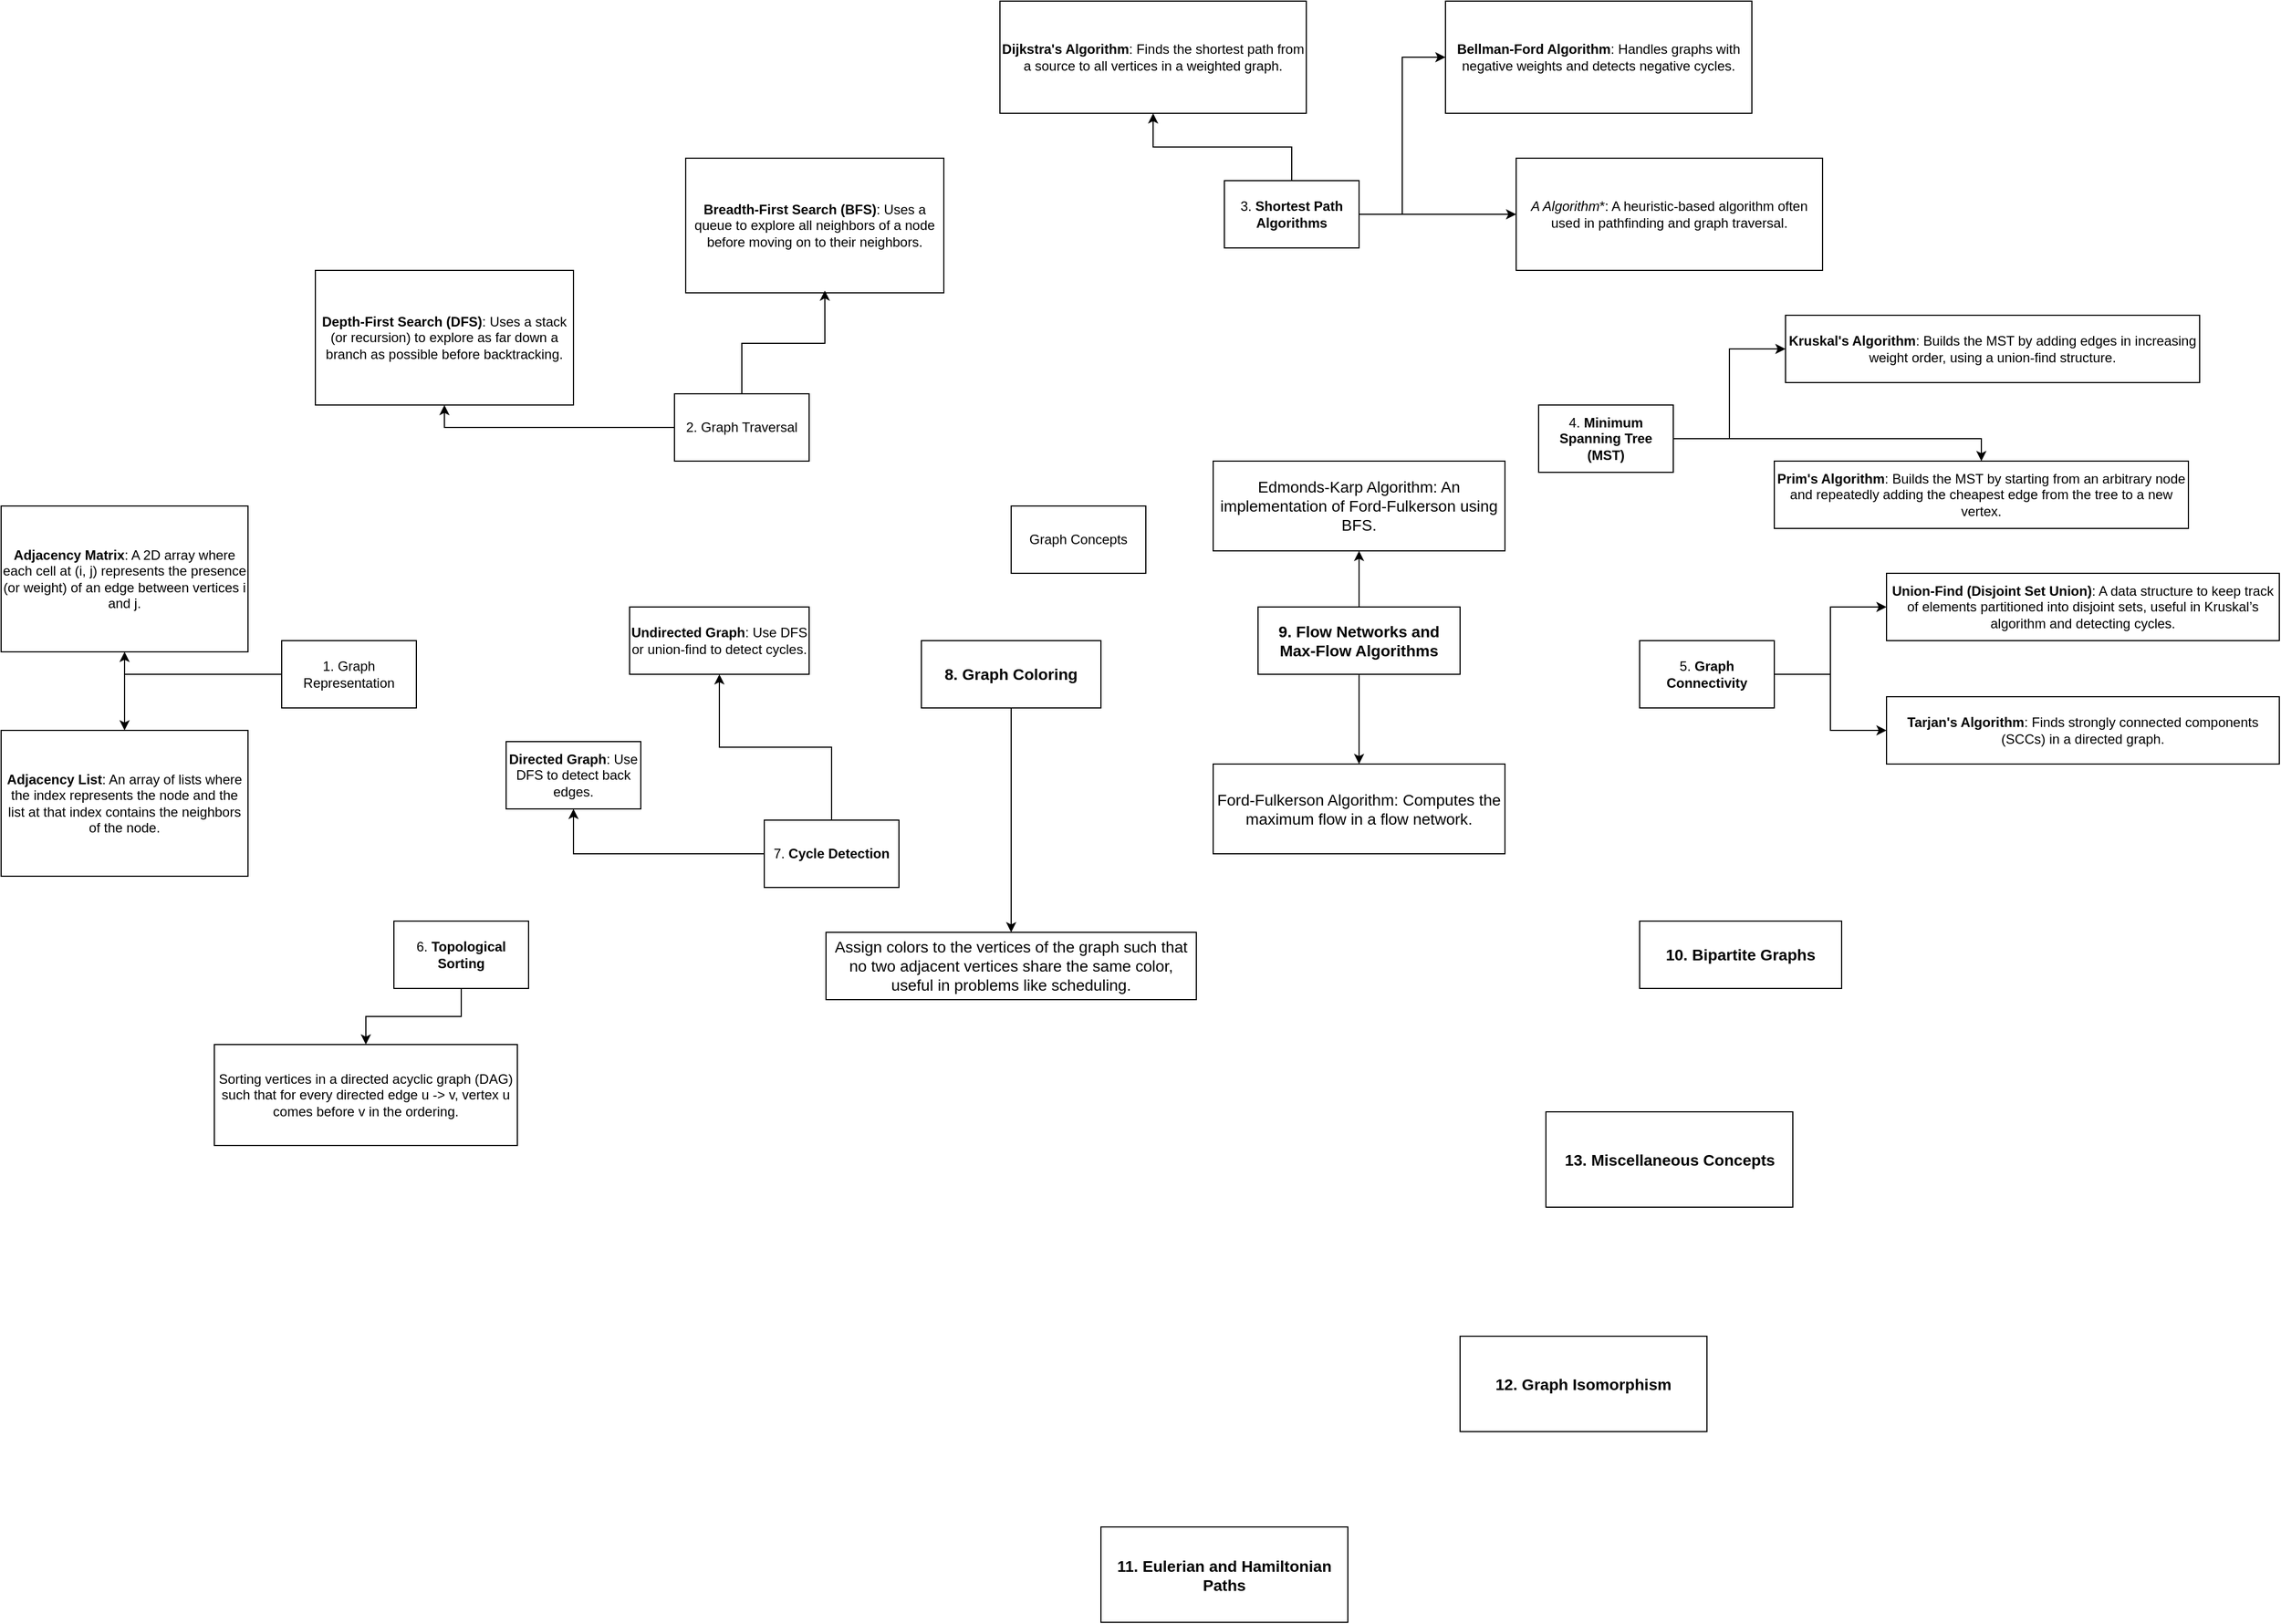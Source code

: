 <mxfile version="24.7.6">
  <diagram name="Page-1" id="0YoQ7BNPho5sO-UluRg9">
    <mxGraphModel dx="1897" dy="1730" grid="1" gridSize="10" guides="1" tooltips="1" connect="1" arrows="1" fold="1" page="1" pageScale="1" pageWidth="827" pageHeight="1169" math="0" shadow="0">
      <root>
        <mxCell id="0" />
        <mxCell id="1" parent="0" />
        <mxCell id="m7aj5oLY5AbvG_hLqnwf-1" value="Graph Concepts" style="rounded=0;whiteSpace=wrap;html=1;" vertex="1" parent="1">
          <mxGeometry x="440" y="120" width="120" height="60" as="geometry" />
        </mxCell>
        <mxCell id="m7aj5oLY5AbvG_hLqnwf-17" style="edgeStyle=orthogonalEdgeStyle;rounded=0;orthogonalLoop=1;jettySize=auto;html=1;entryX=0.5;entryY=1;entryDx=0;entryDy=0;" edge="1" parent="1" source="m7aj5oLY5AbvG_hLqnwf-2" target="m7aj5oLY5AbvG_hLqnwf-15">
          <mxGeometry relative="1" as="geometry" />
        </mxCell>
        <mxCell id="m7aj5oLY5AbvG_hLqnwf-18" style="edgeStyle=orthogonalEdgeStyle;rounded=0;orthogonalLoop=1;jettySize=auto;html=1;" edge="1" parent="1" source="m7aj5oLY5AbvG_hLqnwf-2" target="m7aj5oLY5AbvG_hLqnwf-16">
          <mxGeometry relative="1" as="geometry" />
        </mxCell>
        <mxCell id="m7aj5oLY5AbvG_hLqnwf-2" value="1. Graph Representation" style="rounded=0;whiteSpace=wrap;html=1;" vertex="1" parent="1">
          <mxGeometry x="-210" y="240" width="120" height="60" as="geometry" />
        </mxCell>
        <mxCell id="m7aj5oLY5AbvG_hLqnwf-21" style="edgeStyle=orthogonalEdgeStyle;rounded=0;orthogonalLoop=1;jettySize=auto;html=1;entryX=0.5;entryY=1;entryDx=0;entryDy=0;" edge="1" parent="1" source="m7aj5oLY5AbvG_hLqnwf-3" target="m7aj5oLY5AbvG_hLqnwf-19">
          <mxGeometry relative="1" as="geometry" />
        </mxCell>
        <mxCell id="m7aj5oLY5AbvG_hLqnwf-3" value="2. Graph Traversal" style="rounded=0;whiteSpace=wrap;html=1;" vertex="1" parent="1">
          <mxGeometry x="140" y="20" width="120" height="60" as="geometry" />
        </mxCell>
        <mxCell id="m7aj5oLY5AbvG_hLqnwf-26" style="edgeStyle=orthogonalEdgeStyle;rounded=0;orthogonalLoop=1;jettySize=auto;html=1;entryX=0.5;entryY=1;entryDx=0;entryDy=0;" edge="1" parent="1" source="m7aj5oLY5AbvG_hLqnwf-4" target="m7aj5oLY5AbvG_hLqnwf-23">
          <mxGeometry relative="1" as="geometry" />
        </mxCell>
        <mxCell id="m7aj5oLY5AbvG_hLqnwf-27" style="edgeStyle=orthogonalEdgeStyle;rounded=0;orthogonalLoop=1;jettySize=auto;html=1;entryX=0;entryY=0.5;entryDx=0;entryDy=0;" edge="1" parent="1" source="m7aj5oLY5AbvG_hLqnwf-4" target="m7aj5oLY5AbvG_hLqnwf-24">
          <mxGeometry relative="1" as="geometry" />
        </mxCell>
        <mxCell id="m7aj5oLY5AbvG_hLqnwf-28" style="edgeStyle=orthogonalEdgeStyle;rounded=0;orthogonalLoop=1;jettySize=auto;html=1;entryX=0;entryY=0.5;entryDx=0;entryDy=0;" edge="1" parent="1" source="m7aj5oLY5AbvG_hLqnwf-4" target="m7aj5oLY5AbvG_hLqnwf-25">
          <mxGeometry relative="1" as="geometry" />
        </mxCell>
        <mxCell id="m7aj5oLY5AbvG_hLqnwf-4" value="3. &lt;strong&gt;Shortest Path Algorithms&lt;/strong&gt;" style="rounded=0;whiteSpace=wrap;html=1;" vertex="1" parent="1">
          <mxGeometry x="630" y="-170" width="120" height="60" as="geometry" />
        </mxCell>
        <mxCell id="m7aj5oLY5AbvG_hLqnwf-31" style="edgeStyle=orthogonalEdgeStyle;rounded=0;orthogonalLoop=1;jettySize=auto;html=1;entryX=0;entryY=0.5;entryDx=0;entryDy=0;" edge="1" parent="1" source="m7aj5oLY5AbvG_hLqnwf-5" target="m7aj5oLY5AbvG_hLqnwf-29">
          <mxGeometry relative="1" as="geometry" />
        </mxCell>
        <mxCell id="m7aj5oLY5AbvG_hLqnwf-32" style="edgeStyle=orthogonalEdgeStyle;rounded=0;orthogonalLoop=1;jettySize=auto;html=1;entryX=0.5;entryY=0;entryDx=0;entryDy=0;" edge="1" parent="1" source="m7aj5oLY5AbvG_hLqnwf-5" target="m7aj5oLY5AbvG_hLqnwf-30">
          <mxGeometry relative="1" as="geometry" />
        </mxCell>
        <mxCell id="m7aj5oLY5AbvG_hLqnwf-5" value="4. &lt;strong&gt;Minimum Spanning Tree (MST)&lt;/strong&gt;" style="rounded=0;whiteSpace=wrap;html=1;" vertex="1" parent="1">
          <mxGeometry x="910" y="30" width="120" height="60" as="geometry" />
        </mxCell>
        <mxCell id="m7aj5oLY5AbvG_hLqnwf-35" style="edgeStyle=orthogonalEdgeStyle;rounded=0;orthogonalLoop=1;jettySize=auto;html=1;entryX=0;entryY=0.5;entryDx=0;entryDy=0;" edge="1" parent="1" source="m7aj5oLY5AbvG_hLqnwf-6" target="m7aj5oLY5AbvG_hLqnwf-33">
          <mxGeometry relative="1" as="geometry" />
        </mxCell>
        <mxCell id="m7aj5oLY5AbvG_hLqnwf-36" style="edgeStyle=orthogonalEdgeStyle;rounded=0;orthogonalLoop=1;jettySize=auto;html=1;" edge="1" parent="1" source="m7aj5oLY5AbvG_hLqnwf-6" target="m7aj5oLY5AbvG_hLqnwf-34">
          <mxGeometry relative="1" as="geometry" />
        </mxCell>
        <mxCell id="m7aj5oLY5AbvG_hLqnwf-6" value="5. &lt;strong&gt;Graph Connectivity&lt;/strong&gt;" style="rounded=0;whiteSpace=wrap;html=1;" vertex="1" parent="1">
          <mxGeometry x="1000" y="240" width="120" height="60" as="geometry" />
        </mxCell>
        <mxCell id="m7aj5oLY5AbvG_hLqnwf-38" style="edgeStyle=orthogonalEdgeStyle;rounded=0;orthogonalLoop=1;jettySize=auto;html=1;" edge="1" parent="1" source="m7aj5oLY5AbvG_hLqnwf-7" target="m7aj5oLY5AbvG_hLqnwf-37">
          <mxGeometry relative="1" as="geometry" />
        </mxCell>
        <mxCell id="m7aj5oLY5AbvG_hLqnwf-7" value="6. &lt;strong&gt;Topological Sorting&lt;/strong&gt;" style="rounded=0;whiteSpace=wrap;html=1;" vertex="1" parent="1">
          <mxGeometry x="-110" y="490" width="120" height="60" as="geometry" />
        </mxCell>
        <mxCell id="m7aj5oLY5AbvG_hLqnwf-41" style="edgeStyle=orthogonalEdgeStyle;rounded=0;orthogonalLoop=1;jettySize=auto;html=1;entryX=0.5;entryY=1;entryDx=0;entryDy=0;" edge="1" parent="1" source="m7aj5oLY5AbvG_hLqnwf-8" target="m7aj5oLY5AbvG_hLqnwf-39">
          <mxGeometry relative="1" as="geometry" />
        </mxCell>
        <mxCell id="m7aj5oLY5AbvG_hLqnwf-42" style="edgeStyle=orthogonalEdgeStyle;rounded=0;orthogonalLoop=1;jettySize=auto;html=1;entryX=0.5;entryY=1;entryDx=0;entryDy=0;" edge="1" parent="1" source="m7aj5oLY5AbvG_hLqnwf-8" target="m7aj5oLY5AbvG_hLqnwf-40">
          <mxGeometry relative="1" as="geometry" />
        </mxCell>
        <mxCell id="m7aj5oLY5AbvG_hLqnwf-8" value="7. &lt;strong&gt;Cycle Detection&lt;/strong&gt;" style="rounded=0;whiteSpace=wrap;html=1;" vertex="1" parent="1">
          <mxGeometry x="220" y="400" width="120" height="60" as="geometry" />
        </mxCell>
        <mxCell id="m7aj5oLY5AbvG_hLqnwf-44" style="edgeStyle=orthogonalEdgeStyle;rounded=0;orthogonalLoop=1;jettySize=auto;html=1;" edge="1" parent="1" source="m7aj5oLY5AbvG_hLqnwf-9" target="m7aj5oLY5AbvG_hLqnwf-43">
          <mxGeometry relative="1" as="geometry" />
        </mxCell>
        <mxCell id="m7aj5oLY5AbvG_hLqnwf-9" value="&lt;h3&gt;8. &lt;strong&gt;Graph Coloring&lt;/strong&gt;&lt;/h3&gt;" style="rounded=0;whiteSpace=wrap;html=1;" vertex="1" parent="1">
          <mxGeometry x="360" y="240" width="160" height="60" as="geometry" />
        </mxCell>
        <mxCell id="m7aj5oLY5AbvG_hLqnwf-47" style="edgeStyle=orthogonalEdgeStyle;rounded=0;orthogonalLoop=1;jettySize=auto;html=1;" edge="1" parent="1" source="m7aj5oLY5AbvG_hLqnwf-10" target="m7aj5oLY5AbvG_hLqnwf-46">
          <mxGeometry relative="1" as="geometry" />
        </mxCell>
        <mxCell id="m7aj5oLY5AbvG_hLqnwf-48" style="edgeStyle=orthogonalEdgeStyle;rounded=0;orthogonalLoop=1;jettySize=auto;html=1;" edge="1" parent="1" source="m7aj5oLY5AbvG_hLqnwf-10" target="m7aj5oLY5AbvG_hLqnwf-45">
          <mxGeometry relative="1" as="geometry" />
        </mxCell>
        <mxCell id="m7aj5oLY5AbvG_hLqnwf-10" value="&lt;h3&gt;9. &lt;strong&gt;Flow Networks and Max-Flow Algorithms&lt;/strong&gt;&lt;br&gt;&lt;/h3&gt;" style="rounded=0;whiteSpace=wrap;html=1;" vertex="1" parent="1">
          <mxGeometry x="660" y="210" width="180" height="60" as="geometry" />
        </mxCell>
        <mxCell id="m7aj5oLY5AbvG_hLqnwf-11" value="&lt;h3&gt;10. &lt;strong&gt;Bipartite Graphs&lt;/strong&gt;&lt;br&gt;&lt;/h3&gt;" style="rounded=0;whiteSpace=wrap;html=1;" vertex="1" parent="1">
          <mxGeometry x="1000" y="490" width="180" height="60" as="geometry" />
        </mxCell>
        <mxCell id="m7aj5oLY5AbvG_hLqnwf-12" value="&lt;h3&gt;11. &lt;strong&gt;Eulerian and Hamiltonian Paths&lt;/strong&gt;&lt;/h3&gt;" style="rounded=0;whiteSpace=wrap;html=1;" vertex="1" parent="1">
          <mxGeometry x="520" y="1030" width="220" height="85" as="geometry" />
        </mxCell>
        <mxCell id="m7aj5oLY5AbvG_hLqnwf-13" value="&lt;h3&gt;12. &lt;strong&gt;Graph Isomorphism&lt;/strong&gt;&lt;br&gt;&lt;/h3&gt;" style="rounded=0;whiteSpace=wrap;html=1;" vertex="1" parent="1">
          <mxGeometry x="840" y="860" width="220" height="85" as="geometry" />
        </mxCell>
        <mxCell id="m7aj5oLY5AbvG_hLqnwf-14" value="&lt;h3&gt;13. &lt;strong&gt;Miscellaneous Concepts&lt;/strong&gt;&lt;br&gt;&lt;/h3&gt;" style="rounded=0;whiteSpace=wrap;html=1;" vertex="1" parent="1">
          <mxGeometry x="916.5" y="660" width="220" height="85" as="geometry" />
        </mxCell>
        <mxCell id="m7aj5oLY5AbvG_hLqnwf-15" value="&lt;strong&gt;Adjacency Matrix&lt;/strong&gt;: A 2D array where each cell at (i, j) represents the presence (or weight) of an edge between vertices i and j." style="rounded=0;whiteSpace=wrap;html=1;" vertex="1" parent="1">
          <mxGeometry x="-460" y="120" width="220" height="130" as="geometry" />
        </mxCell>
        <mxCell id="m7aj5oLY5AbvG_hLqnwf-16" value="&lt;strong&gt;Adjacency List&lt;/strong&gt;: An array of lists where the index represents the node and the list at that index contains the neighbors of the node." style="rounded=0;whiteSpace=wrap;html=1;" vertex="1" parent="1">
          <mxGeometry x="-460" y="320" width="220" height="130" as="geometry" />
        </mxCell>
        <mxCell id="m7aj5oLY5AbvG_hLqnwf-19" value="&lt;strong&gt;Depth-First Search (DFS)&lt;/strong&gt;: Uses a stack (or recursion) to explore as far down a branch as possible before backtracking." style="rounded=0;whiteSpace=wrap;html=1;" vertex="1" parent="1">
          <mxGeometry x="-180" y="-90" width="230" height="120" as="geometry" />
        </mxCell>
        <mxCell id="m7aj5oLY5AbvG_hLqnwf-20" value="&lt;strong&gt;Breadth-First Search (BFS)&lt;/strong&gt;: Uses a queue to explore all neighbors of a node before moving on to their neighbors." style="rounded=0;whiteSpace=wrap;html=1;" vertex="1" parent="1">
          <mxGeometry x="150" y="-190" width="230" height="120" as="geometry" />
        </mxCell>
        <mxCell id="m7aj5oLY5AbvG_hLqnwf-22" style="edgeStyle=orthogonalEdgeStyle;rounded=0;orthogonalLoop=1;jettySize=auto;html=1;entryX=0.539;entryY=0.983;entryDx=0;entryDy=0;entryPerimeter=0;" edge="1" parent="1" source="m7aj5oLY5AbvG_hLqnwf-3" target="m7aj5oLY5AbvG_hLqnwf-20">
          <mxGeometry relative="1" as="geometry" />
        </mxCell>
        <mxCell id="m7aj5oLY5AbvG_hLqnwf-23" value="&lt;strong&gt;Dijkstra&#39;s Algorithm&lt;/strong&gt;: Finds the shortest path from a source to all vertices in a weighted graph." style="rounded=0;whiteSpace=wrap;html=1;" vertex="1" parent="1">
          <mxGeometry x="430" y="-330" width="273" height="100" as="geometry" />
        </mxCell>
        <mxCell id="m7aj5oLY5AbvG_hLqnwf-24" value="&lt;strong&gt;Bellman-Ford Algorithm&lt;/strong&gt;: Handles graphs with negative weights and detects negative cycles." style="rounded=0;whiteSpace=wrap;html=1;" vertex="1" parent="1">
          <mxGeometry x="827" y="-330" width="273" height="100" as="geometry" />
        </mxCell>
        <mxCell id="m7aj5oLY5AbvG_hLqnwf-25" value="&lt;em&gt;&lt;em&gt;A&lt;/em&gt; Algorithm&lt;/em&gt;*: A heuristic-based algorithm often used in pathfinding and graph traversal." style="rounded=0;whiteSpace=wrap;html=1;" vertex="1" parent="1">
          <mxGeometry x="890" y="-190" width="273" height="100" as="geometry" />
        </mxCell>
        <mxCell id="m7aj5oLY5AbvG_hLqnwf-29" value="&lt;strong&gt;Kruskal&#39;s Algorithm&lt;/strong&gt;: Builds the MST by adding edges in increasing weight order, using a union-find structure." style="rounded=0;whiteSpace=wrap;html=1;" vertex="1" parent="1">
          <mxGeometry x="1130" y="-50" width="369" height="60" as="geometry" />
        </mxCell>
        <mxCell id="m7aj5oLY5AbvG_hLqnwf-30" value="&lt;strong&gt;Prim&#39;s Algorithm&lt;/strong&gt;: Builds the MST by starting from an arbitrary node and repeatedly adding the cheapest edge from the tree to a new vertex." style="rounded=0;whiteSpace=wrap;html=1;" vertex="1" parent="1">
          <mxGeometry x="1120" y="80" width="369" height="60" as="geometry" />
        </mxCell>
        <mxCell id="m7aj5oLY5AbvG_hLqnwf-33" value="&lt;strong&gt;Union-Find (Disjoint Set Union)&lt;/strong&gt;: A data structure to keep track of elements partitioned into disjoint sets, useful in Kruskal’s algorithm and detecting cycles." style="rounded=0;whiteSpace=wrap;html=1;" vertex="1" parent="1">
          <mxGeometry x="1220" y="180" width="350" height="60" as="geometry" />
        </mxCell>
        <mxCell id="m7aj5oLY5AbvG_hLqnwf-34" value="&lt;strong&gt;Tarjan&#39;s Algorithm&lt;/strong&gt;: Finds strongly connected components (SCCs) in a directed graph." style="rounded=0;whiteSpace=wrap;html=1;" vertex="1" parent="1">
          <mxGeometry x="1220" y="290" width="350" height="60" as="geometry" />
        </mxCell>
        <mxCell id="m7aj5oLY5AbvG_hLqnwf-37" value="Sorting vertices in a directed acyclic graph (DAG) such that for every directed edge u -&amp;gt; v, vertex u comes before v in the ordering." style="rounded=0;whiteSpace=wrap;html=1;" vertex="1" parent="1">
          <mxGeometry x="-270" y="600" width="270" height="90" as="geometry" />
        </mxCell>
        <mxCell id="m7aj5oLY5AbvG_hLqnwf-39" value="&lt;strong&gt;Directed Graph&lt;/strong&gt;: Use DFS to detect back edges." style="rounded=0;whiteSpace=wrap;html=1;" vertex="1" parent="1">
          <mxGeometry x="-10" y="330" width="120" height="60" as="geometry" />
        </mxCell>
        <mxCell id="m7aj5oLY5AbvG_hLqnwf-40" value="&lt;strong&gt;Undirected Graph&lt;/strong&gt;: Use DFS or union-find to detect cycles." style="rounded=0;whiteSpace=wrap;html=1;" vertex="1" parent="1">
          <mxGeometry x="100" y="210" width="160" height="60" as="geometry" />
        </mxCell>
        <mxCell id="m7aj5oLY5AbvG_hLqnwf-43" value="&lt;h3&gt;&lt;span style=&quot;font-weight: normal;&quot;&gt;Assign colors to the vertices of the graph such that no two adjacent vertices share the same color, useful in problems like scheduling.&lt;/span&gt;&lt;br&gt;&lt;/h3&gt;" style="rounded=0;whiteSpace=wrap;html=1;" vertex="1" parent="1">
          <mxGeometry x="275" y="500" width="330" height="60" as="geometry" />
        </mxCell>
        <mxCell id="m7aj5oLY5AbvG_hLqnwf-45" value="&lt;h3&gt;&lt;span style=&quot;font-weight: normal;&quot;&gt;Ford-Fulkerson Algorithm: Computes the maximum flow in a flow network.&lt;/span&gt;&lt;br&gt;&lt;/h3&gt;" style="rounded=0;whiteSpace=wrap;html=1;" vertex="1" parent="1">
          <mxGeometry x="620" y="350" width="260" height="80" as="geometry" />
        </mxCell>
        <mxCell id="m7aj5oLY5AbvG_hLqnwf-46" value="&lt;h3&gt;&lt;span style=&quot;font-weight: normal;&quot;&gt;Edmonds-Karp Algorithm: An implementation of Ford-Fulkerson using BFS.&lt;/span&gt;&lt;br&gt;&lt;/h3&gt;" style="rounded=0;whiteSpace=wrap;html=1;" vertex="1" parent="1">
          <mxGeometry x="620" y="80" width="260" height="80" as="geometry" />
        </mxCell>
      </root>
    </mxGraphModel>
  </diagram>
</mxfile>
